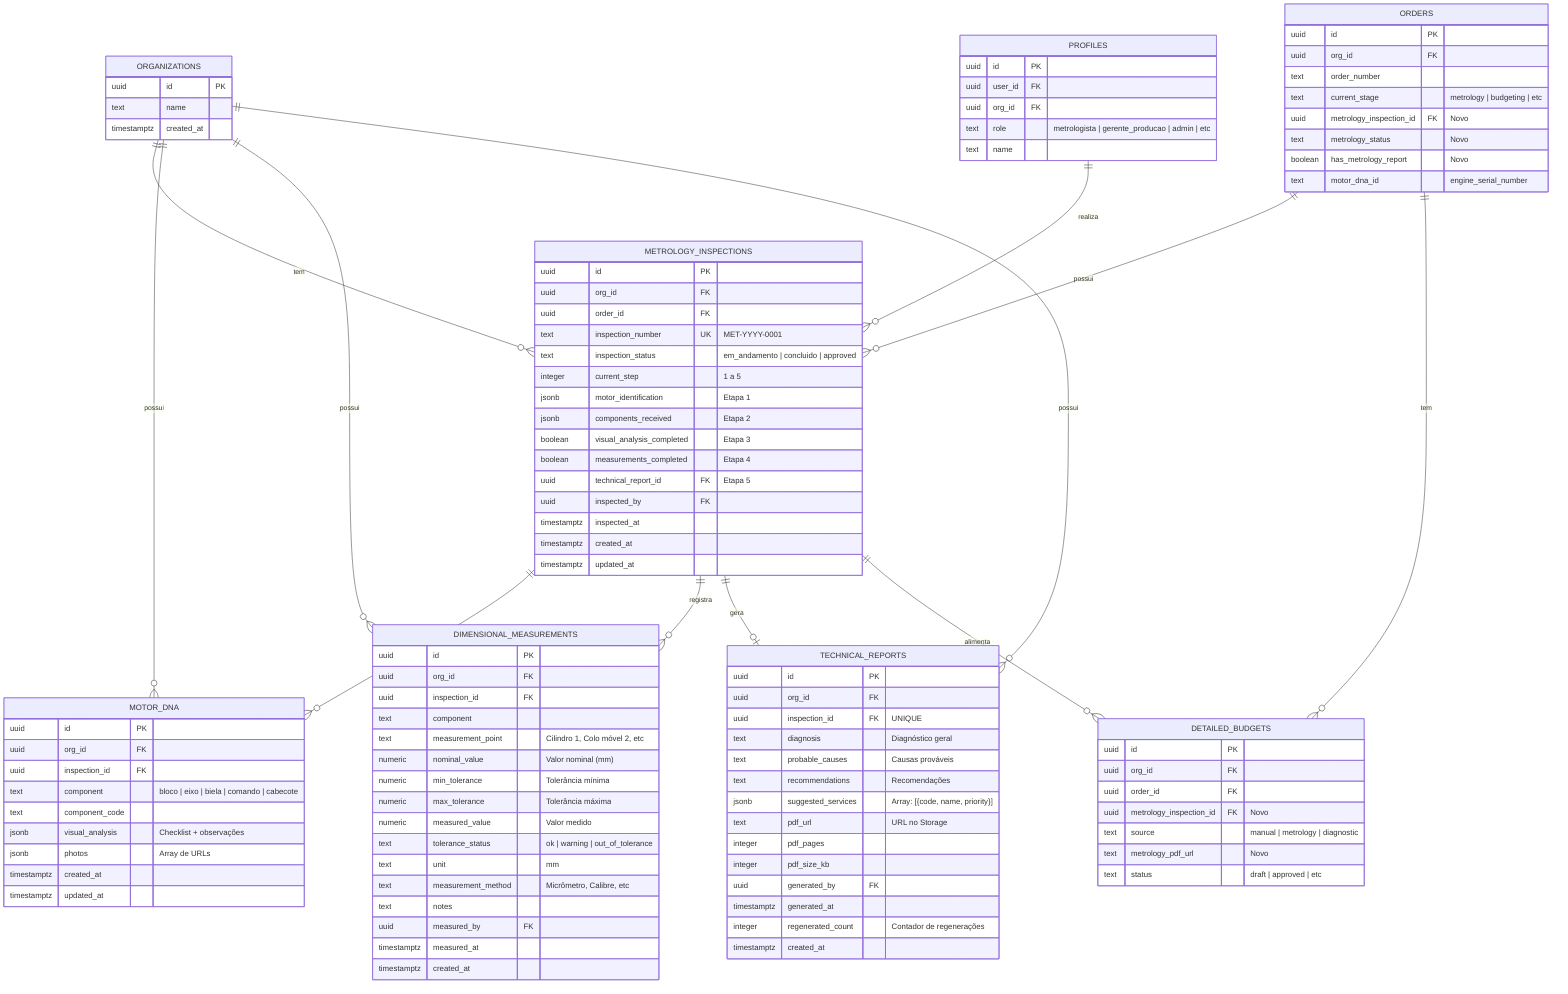 %% Diagrama ER: Banco de Dados do Módulo de Metrologia
%% Descrição: Relacionamentos entre tabelas

erDiagram
    ORGANIZATIONS ||--o{ METROLOGY_INSPECTIONS : "tem"
    ORDERS ||--o{ METROLOGY_INSPECTIONS : "possui"
    PROFILES ||--o{ METROLOGY_INSPECTIONS : "realiza"
    
    METROLOGY_INSPECTIONS ||--o{ MOTOR_DNA : "contém"
    METROLOGY_INSPECTIONS ||--o{ DIMENSIONAL_MEASUREMENTS : "registra"
    METROLOGY_INSPECTIONS ||--o| TECHNICAL_REPORTS : "gera"
    
    ORGANIZATIONS ||--o{ MOTOR_DNA : "possui"
    ORGANIZATIONS ||--o{ DIMENSIONAL_MEASUREMENTS : "possui"
    ORGANIZATIONS ||--o{ TECHNICAL_REPORTS : "possui"
    
    ORDERS ||--o{ DETAILED_BUDGETS : "tem"
    METROLOGY_INSPECTIONS ||--o{ DETAILED_BUDGETS : "alimenta"
    
    METROLOGY_INSPECTIONS {
        uuid id PK
        uuid org_id FK
        uuid order_id FK
        text inspection_number UK "MET-YYYY-0001"
        text inspection_status "em_andamento | concluido | approved"
        integer current_step "1 a 5"
        jsonb motor_identification "Etapa 1"
        jsonb components_received "Etapa 2"
        boolean visual_analysis_completed "Etapa 3"
        boolean measurements_completed "Etapa 4"
        uuid technical_report_id FK "Etapa 5"
        uuid inspected_by FK
        timestamptz inspected_at
        timestamptz created_at
        timestamptz updated_at
    }
    
    MOTOR_DNA {
        uuid id PK
        uuid org_id FK
        uuid inspection_id FK
        text component "bloco | eixo | biela | comando | cabecote"
        text component_code
        jsonb visual_analysis "Checklist + observações"
        jsonb photos "Array de URLs"
        timestamptz created_at
        timestamptz updated_at
    }
    
    DIMENSIONAL_MEASUREMENTS {
        uuid id PK
        uuid org_id FK
        uuid inspection_id FK
        text component
        text measurement_point "Cilindro 1, Colo móvel 2, etc"
        numeric nominal_value "Valor nominal (mm)"
        numeric min_tolerance "Tolerância mínima"
        numeric max_tolerance "Tolerância máxima"
        numeric measured_value "Valor medido"
        text tolerance_status "ok | warning | out_of_tolerance"
        text unit "mm"
        text measurement_method "Micrômetro, Calibre, etc"
        text notes
        uuid measured_by FK
        timestamptz measured_at
        timestamptz created_at
    }
    
    TECHNICAL_REPORTS {
        uuid id PK
        uuid org_id FK
        uuid inspection_id FK "UNIQUE"
        text diagnosis "Diagnóstico geral"
        text probable_causes "Causas prováveis"
        text recommendations "Recomendações"
        jsonb suggested_services "Array: [{code, name, priority}]"
        text pdf_url "URL no Storage"
        integer pdf_pages
        integer pdf_size_kb
        uuid generated_by FK
        timestamptz generated_at
        integer regenerated_count "Contador de regenerações"
        timestamptz created_at
    }
    
    ORDERS {
        uuid id PK
        uuid org_id FK
        text order_number
        text current_stage "metrology | budgeting | etc"
        uuid metrology_inspection_id FK "Novo"
        text metrology_status "Novo"
        boolean has_metrology_report "Novo"
        text motor_dna_id "engine_serial_number"
    }
    
    DETAILED_BUDGETS {
        uuid id PK
        uuid org_id FK
        uuid order_id FK
        uuid metrology_inspection_id FK "Novo"
        text source "manual | metrology | diagnostic"
        text metrology_pdf_url "Novo"
        text status "draft | approved | etc"
    }
    
    ORGANIZATIONS {
        uuid id PK
        text name
        timestamptz created_at
    }
    
    PROFILES {
        uuid id PK
        uuid user_id FK
        uuid org_id FK
        text role "metrologista | gerente_producao | admin | etc"
        text name
    }